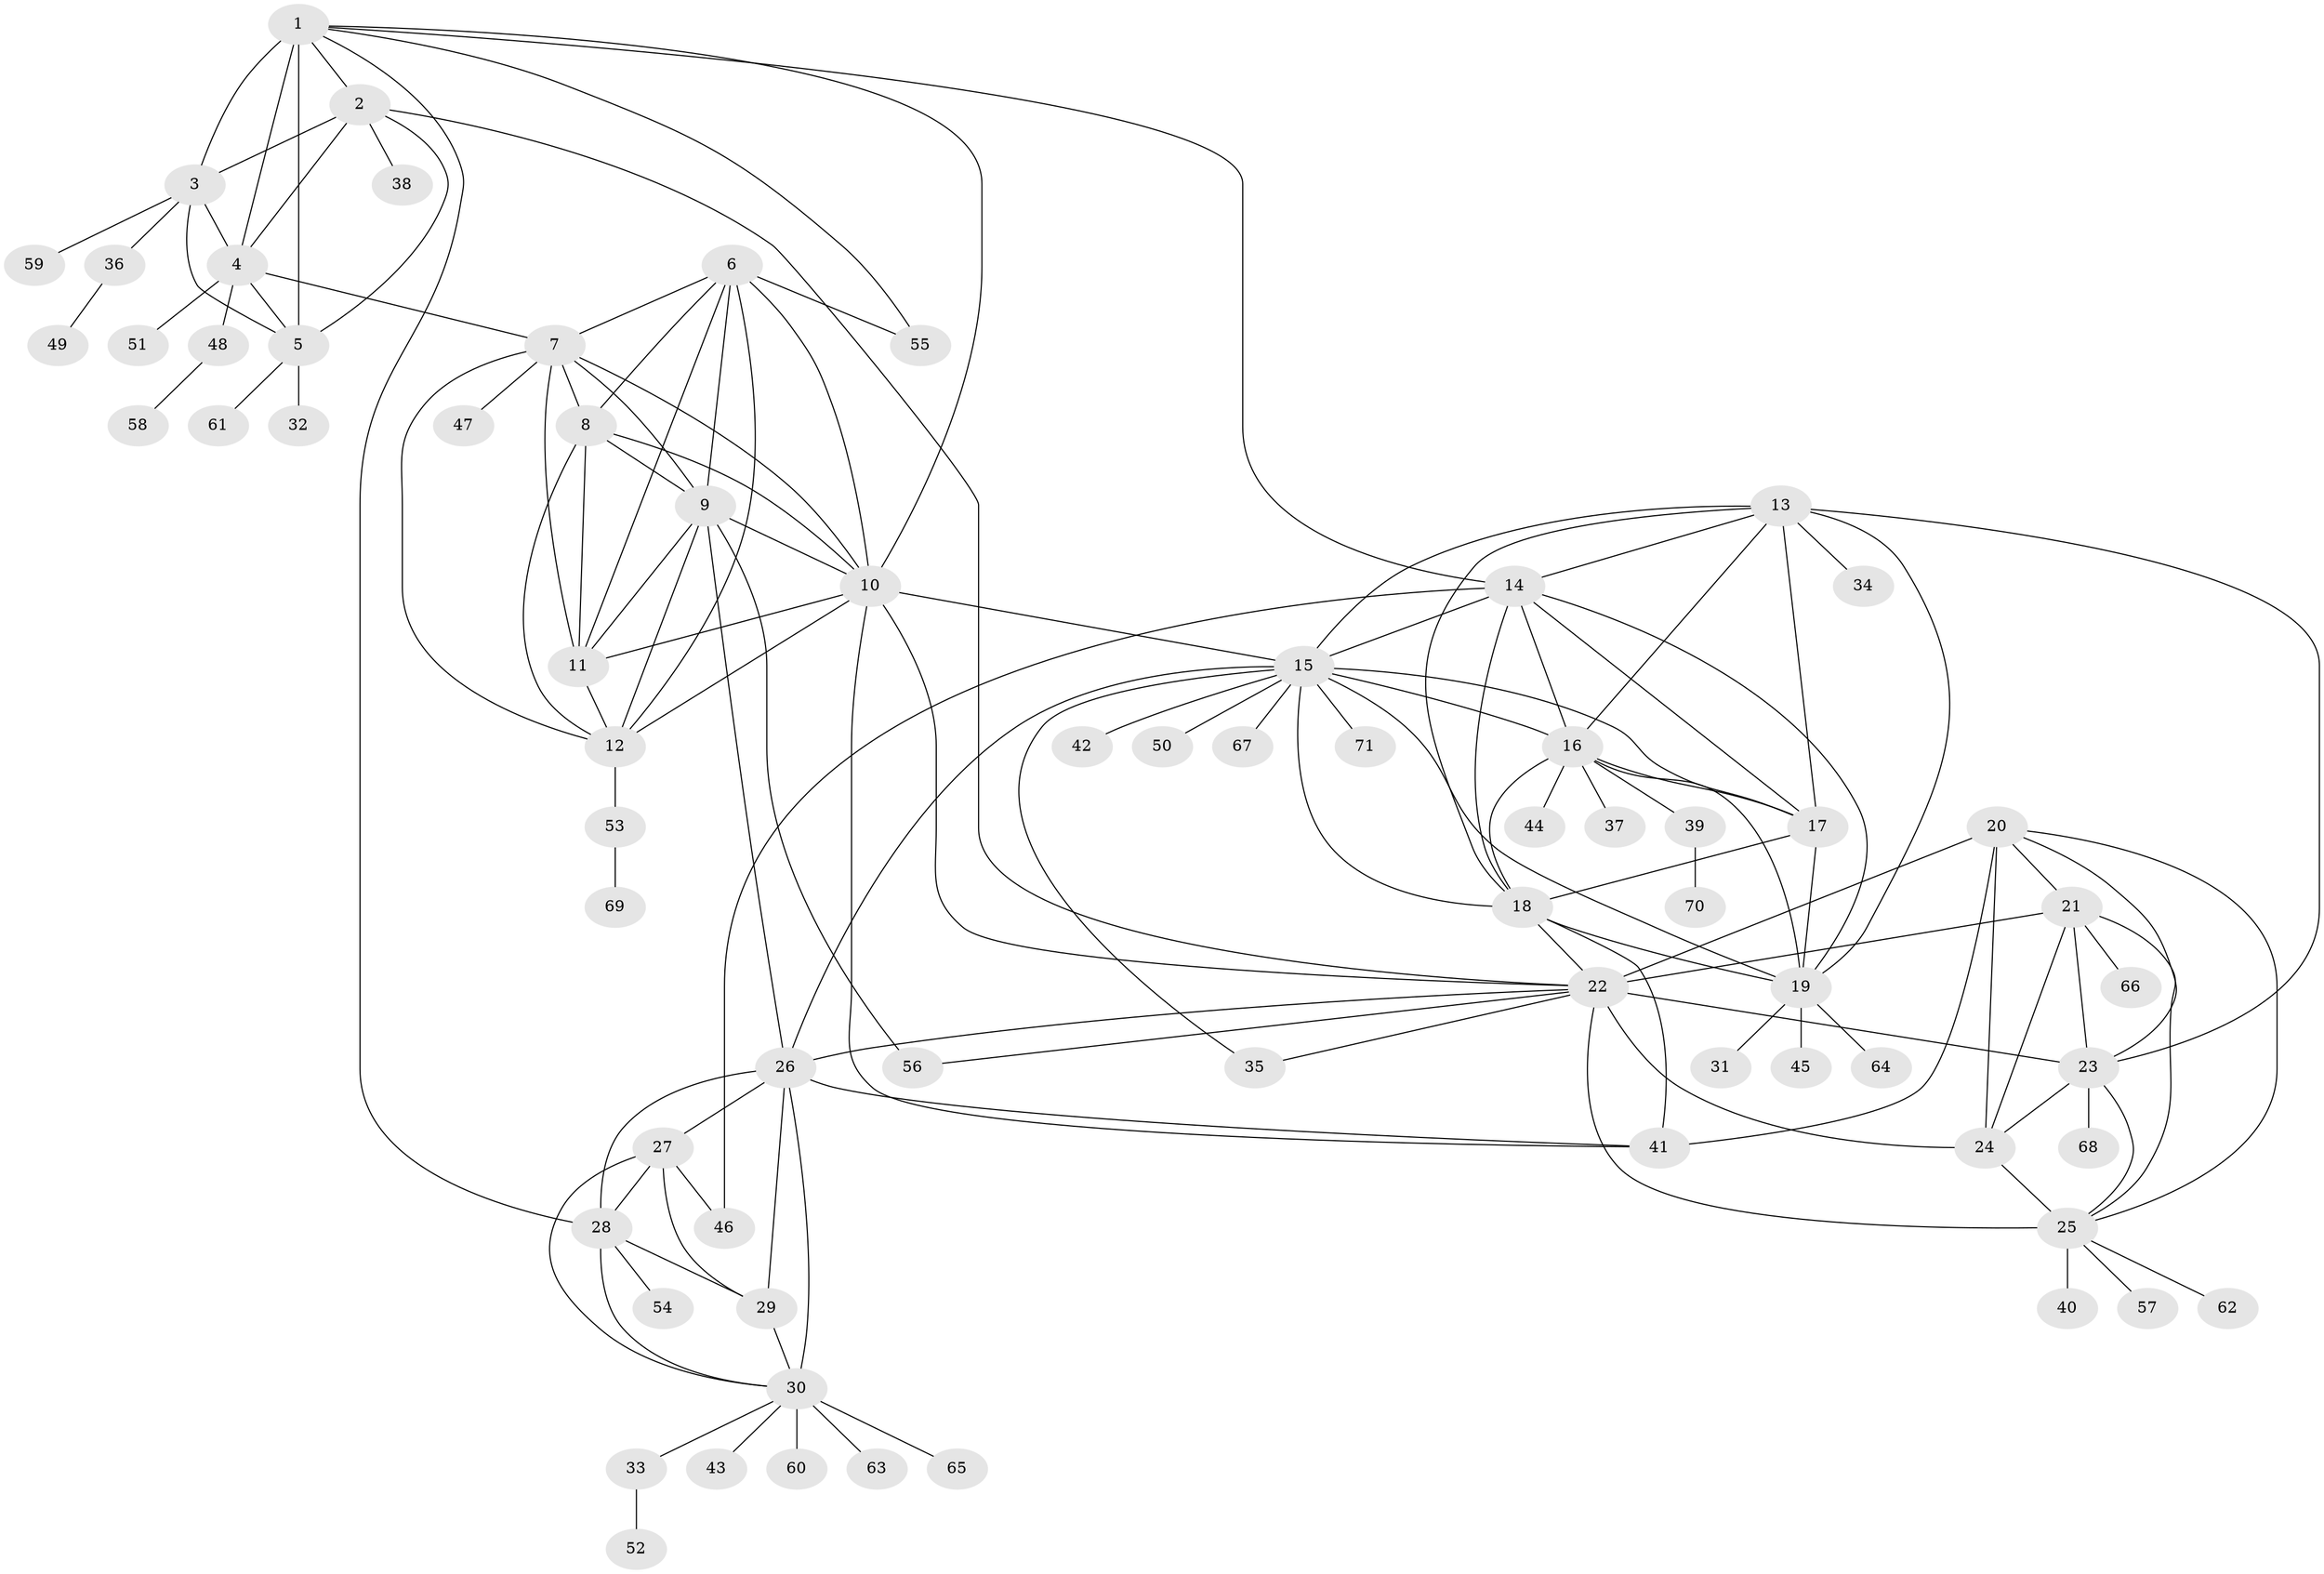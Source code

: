 // original degree distribution, {6: 0.02127659574468085, 9: 0.06382978723404255, 10: 0.0425531914893617, 13: 0.0070921985815602835, 8: 0.03546099290780142, 11: 0.02127659574468085, 7: 0.028368794326241134, 14: 0.0070921985815602835, 12: 0.014184397163120567, 15: 0.0070921985815602835, 2: 0.10638297872340426, 1: 0.6028368794326241, 3: 0.03546099290780142, 4: 0.0070921985815602835}
// Generated by graph-tools (version 1.1) at 2025/37/03/09/25 02:37:28]
// undirected, 71 vertices, 137 edges
graph export_dot {
graph [start="1"]
  node [color=gray90,style=filled];
  1;
  2;
  3;
  4;
  5;
  6;
  7;
  8;
  9;
  10;
  11;
  12;
  13;
  14;
  15;
  16;
  17;
  18;
  19;
  20;
  21;
  22;
  23;
  24;
  25;
  26;
  27;
  28;
  29;
  30;
  31;
  32;
  33;
  34;
  35;
  36;
  37;
  38;
  39;
  40;
  41;
  42;
  43;
  44;
  45;
  46;
  47;
  48;
  49;
  50;
  51;
  52;
  53;
  54;
  55;
  56;
  57;
  58;
  59;
  60;
  61;
  62;
  63;
  64;
  65;
  66;
  67;
  68;
  69;
  70;
  71;
  1 -- 2 [weight=3.0];
  1 -- 3 [weight=3.0];
  1 -- 4 [weight=3.0];
  1 -- 5 [weight=3.0];
  1 -- 10 [weight=1.0];
  1 -- 14 [weight=1.0];
  1 -- 28 [weight=1.0];
  1 -- 55 [weight=1.0];
  2 -- 3 [weight=1.0];
  2 -- 4 [weight=1.0];
  2 -- 5 [weight=1.0];
  2 -- 22 [weight=1.0];
  2 -- 38 [weight=1.0];
  3 -- 4 [weight=1.0];
  3 -- 5 [weight=1.0];
  3 -- 36 [weight=1.0];
  3 -- 59 [weight=1.0];
  4 -- 5 [weight=1.0];
  4 -- 7 [weight=1.0];
  4 -- 48 [weight=1.0];
  4 -- 51 [weight=1.0];
  5 -- 32 [weight=5.0];
  5 -- 61 [weight=1.0];
  6 -- 7 [weight=1.0];
  6 -- 8 [weight=1.0];
  6 -- 9 [weight=1.0];
  6 -- 10 [weight=1.0];
  6 -- 11 [weight=1.0];
  6 -- 12 [weight=1.0];
  6 -- 55 [weight=1.0];
  7 -- 8 [weight=1.0];
  7 -- 9 [weight=1.0];
  7 -- 10 [weight=1.0];
  7 -- 11 [weight=1.0];
  7 -- 12 [weight=1.0];
  7 -- 47 [weight=1.0];
  8 -- 9 [weight=1.0];
  8 -- 10 [weight=2.0];
  8 -- 11 [weight=1.0];
  8 -- 12 [weight=1.0];
  9 -- 10 [weight=1.0];
  9 -- 11 [weight=1.0];
  9 -- 12 [weight=1.0];
  9 -- 26 [weight=1.0];
  9 -- 56 [weight=3.0];
  10 -- 11 [weight=1.0];
  10 -- 12 [weight=1.0];
  10 -- 15 [weight=1.0];
  10 -- 22 [weight=1.0];
  10 -- 41 [weight=1.0];
  11 -- 12 [weight=1.0];
  12 -- 53 [weight=1.0];
  13 -- 14 [weight=1.0];
  13 -- 15 [weight=1.0];
  13 -- 16 [weight=1.0];
  13 -- 17 [weight=1.0];
  13 -- 18 [weight=1.0];
  13 -- 19 [weight=1.0];
  13 -- 23 [weight=1.0];
  13 -- 34 [weight=1.0];
  14 -- 15 [weight=1.0];
  14 -- 16 [weight=1.0];
  14 -- 17 [weight=1.0];
  14 -- 18 [weight=1.0];
  14 -- 19 [weight=1.0];
  14 -- 46 [weight=1.0];
  15 -- 16 [weight=1.0];
  15 -- 17 [weight=1.0];
  15 -- 18 [weight=1.0];
  15 -- 19 [weight=1.0];
  15 -- 26 [weight=1.0];
  15 -- 35 [weight=1.0];
  15 -- 42 [weight=1.0];
  15 -- 50 [weight=1.0];
  15 -- 67 [weight=1.0];
  15 -- 71 [weight=1.0];
  16 -- 17 [weight=1.0];
  16 -- 18 [weight=1.0];
  16 -- 19 [weight=1.0];
  16 -- 37 [weight=1.0];
  16 -- 39 [weight=1.0];
  16 -- 44 [weight=1.0];
  17 -- 18 [weight=4.0];
  17 -- 19 [weight=1.0];
  18 -- 19 [weight=1.0];
  18 -- 22 [weight=1.0];
  18 -- 41 [weight=1.0];
  19 -- 31 [weight=1.0];
  19 -- 45 [weight=3.0];
  19 -- 64 [weight=1.0];
  20 -- 21 [weight=1.0];
  20 -- 22 [weight=2.0];
  20 -- 23 [weight=1.0];
  20 -- 24 [weight=1.0];
  20 -- 25 [weight=1.0];
  20 -- 41 [weight=2.0];
  21 -- 22 [weight=2.0];
  21 -- 23 [weight=1.0];
  21 -- 24 [weight=1.0];
  21 -- 25 [weight=1.0];
  21 -- 66 [weight=3.0];
  22 -- 23 [weight=2.0];
  22 -- 24 [weight=3.0];
  22 -- 25 [weight=2.0];
  22 -- 26 [weight=1.0];
  22 -- 35 [weight=1.0];
  22 -- 56 [weight=1.0];
  23 -- 24 [weight=1.0];
  23 -- 25 [weight=1.0];
  23 -- 68 [weight=3.0];
  24 -- 25 [weight=1.0];
  25 -- 40 [weight=6.0];
  25 -- 57 [weight=1.0];
  25 -- 62 [weight=1.0];
  26 -- 27 [weight=3.0];
  26 -- 28 [weight=3.0];
  26 -- 29 [weight=3.0];
  26 -- 30 [weight=3.0];
  26 -- 41 [weight=1.0];
  27 -- 28 [weight=1.0];
  27 -- 29 [weight=1.0];
  27 -- 30 [weight=1.0];
  27 -- 46 [weight=2.0];
  28 -- 29 [weight=1.0];
  28 -- 30 [weight=1.0];
  28 -- 54 [weight=1.0];
  29 -- 30 [weight=1.0];
  30 -- 33 [weight=1.0];
  30 -- 43 [weight=1.0];
  30 -- 60 [weight=1.0];
  30 -- 63 [weight=1.0];
  30 -- 65 [weight=1.0];
  33 -- 52 [weight=1.0];
  36 -- 49 [weight=1.0];
  39 -- 70 [weight=1.0];
  48 -- 58 [weight=1.0];
  53 -- 69 [weight=1.0];
}
